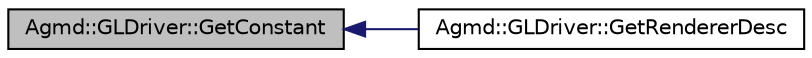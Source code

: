 digraph "Agmd::GLDriver::GetConstant"
{
  edge [fontname="Helvetica",fontsize="10",labelfontname="Helvetica",labelfontsize="10"];
  node [fontname="Helvetica",fontsize="10",shape=record];
  rankdir="LR";
  Node1 [label="Agmd::GLDriver::GetConstant",height=0.2,width=0.4,color="black", fillcolor="grey75", style="filled" fontcolor="black"];
  Node1 -> Node2 [dir="back",color="midnightblue",fontsize="10",style="solid",fontname="Helvetica"];
  Node2 [label="Agmd::GLDriver::GetRendererDesc",height=0.2,width=0.4,color="black", fillcolor="white", style="filled",URL="$class_agmd_1_1_g_l_driver.html#a7f34ce6d173642e11ac9795fe7acc59d"];
}
